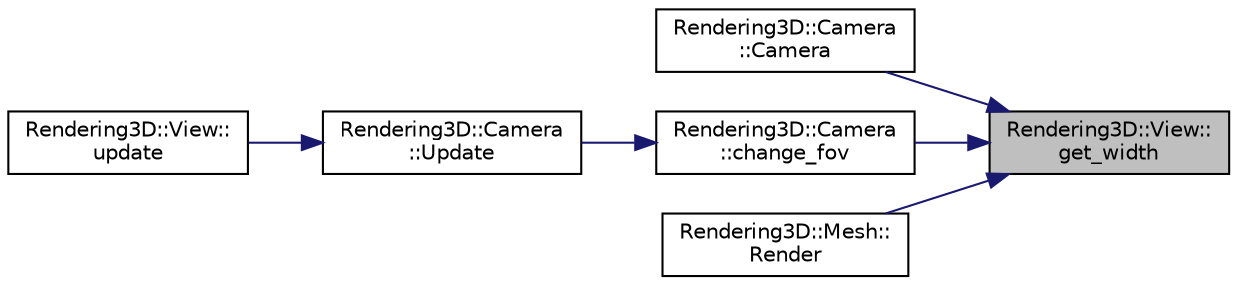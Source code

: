 digraph "Rendering3D::View::get_width"
{
 // LATEX_PDF_SIZE
  edge [fontname="Helvetica",fontsize="10",labelfontname="Helvetica",labelfontsize="10"];
  node [fontname="Helvetica",fontsize="10",shape=record];
  rankdir="RL";
  Node1 [label="Rendering3D::View::\lget_width",height=0.2,width=0.4,color="black", fillcolor="grey75", style="filled", fontcolor="black",tooltip="Gets the width of the view as copy."];
  Node1 -> Node2 [dir="back",color="midnightblue",fontsize="10",style="solid",fontname="Helvetica"];
  Node2 [label="Rendering3D::Camera\l::Camera",height=0.2,width=0.4,color="black", fillcolor="white", style="filled",URL="$class_rendering3_d_1_1_camera.html#ac52118f57348899e5693a7887cb326f2",tooltip="Creates a camera instance."];
  Node1 -> Node3 [dir="back",color="midnightblue",fontsize="10",style="solid",fontname="Helvetica"];
  Node3 [label="Rendering3D::Camera\l::change_fov",height=0.2,width=0.4,color="black", fillcolor="white", style="filled",URL="$class_rendering3_d_1_1_camera.html#a065eb2954f1d4aeb504cde517e7bcf39",tooltip="Change the field of view."];
  Node3 -> Node4 [dir="back",color="midnightblue",fontsize="10",style="solid",fontname="Helvetica"];
  Node4 [label="Rendering3D::Camera\l::Update",height=0.2,width=0.4,color="black", fillcolor="white", style="filled",URL="$class_rendering3_d_1_1_camera.html#a33a5ffe9285ec32c968f2f670388bb2f",tooltip="Update the camera."];
  Node4 -> Node5 [dir="back",color="midnightblue",fontsize="10",style="solid",fontname="Helvetica"];
  Node5 [label="Rendering3D::View::\lupdate",height=0.2,width=0.4,color="black", fillcolor="white", style="filled",URL="$class_rendering3_d_1_1_view.html#a0e14024402c6ed804b4f385e39c0ffcb",tooltip="Updates the view."];
  Node1 -> Node6 [dir="back",color="midnightblue",fontsize="10",style="solid",fontname="Helvetica"];
  Node6 [label="Rendering3D::Mesh::\lRender",height=0.2,width=0.4,color="black", fillcolor="white", style="filled",URL="$class_rendering3_d_1_1_mesh.html#af633c14f003a0e61f13cf117724c3664",tooltip="Render the mesh."];
}
